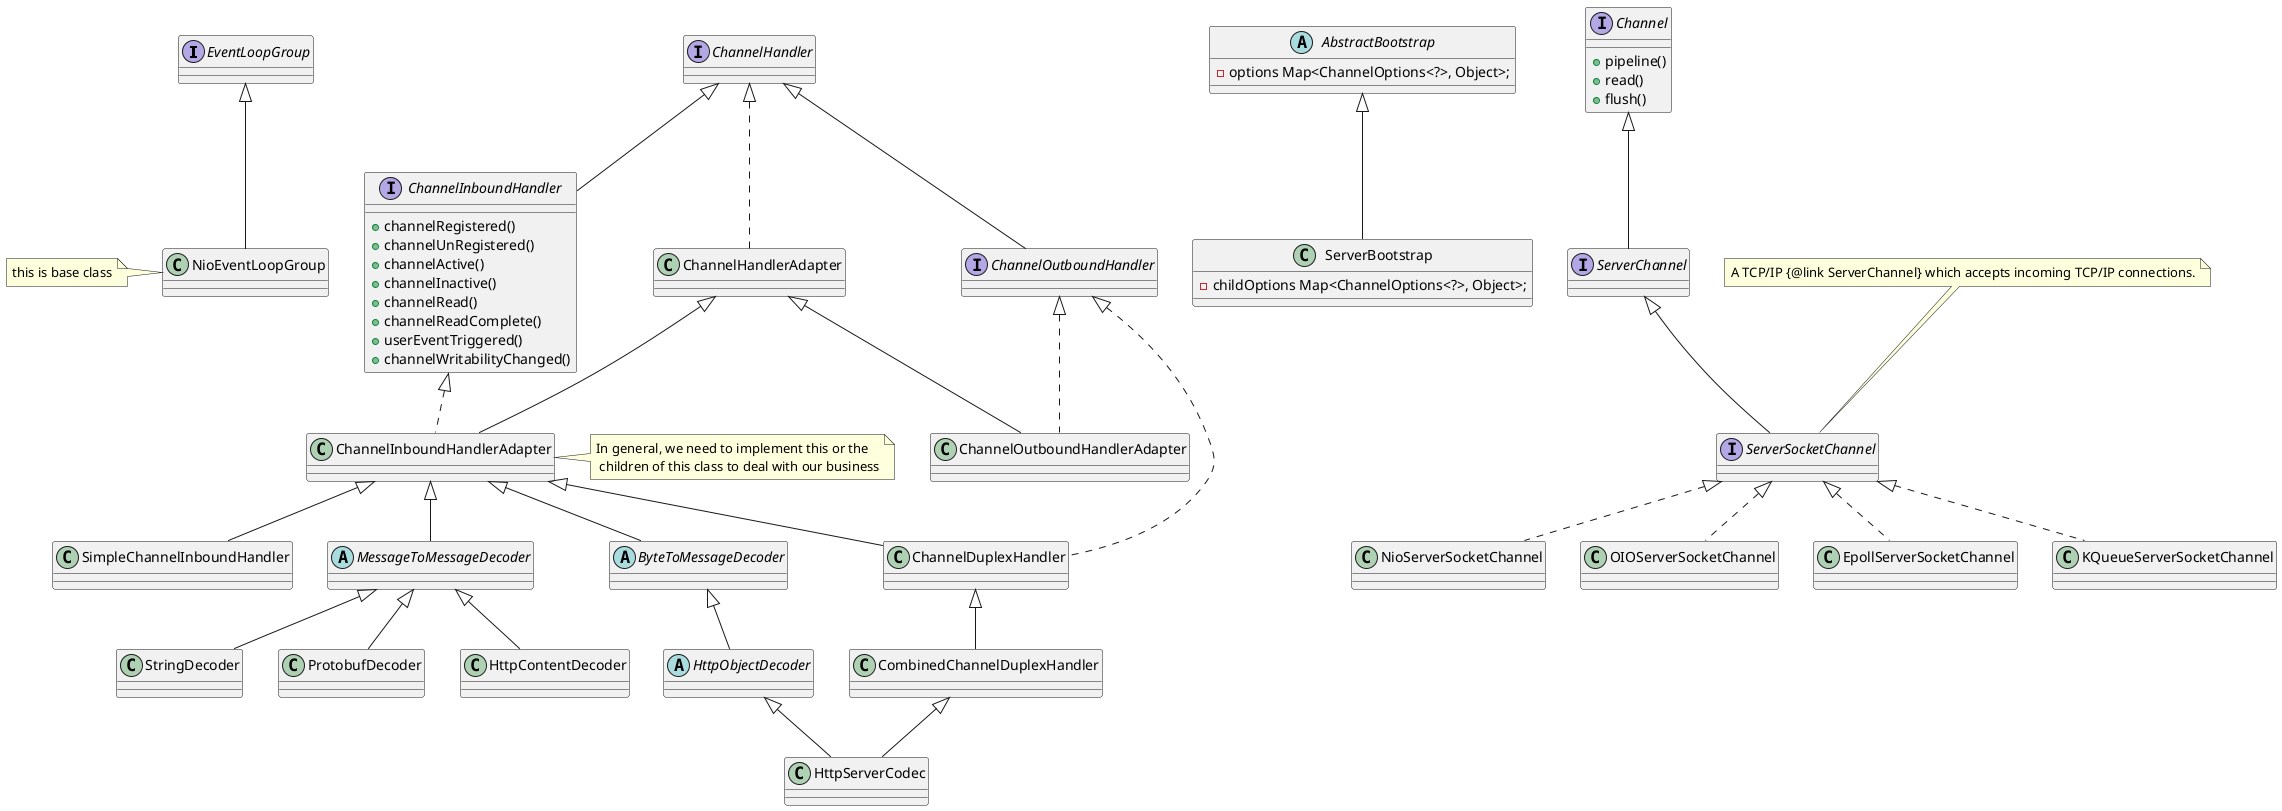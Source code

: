 @startuml
interface EventLoopGroup
class NioEventLoopGroup {
}

note left of NioEventLoopGroup: this is base class
EventLoopGroup <|-- NioEventLoopGroup

abstract AbstractBootstrap {
    -options Map<ChannelOptions<?>, Object>;
}
class ServerBootstrap {
    -childOptions Map<ChannelOptions<?>, Object>;
}
AbstractBootstrap <|-- ServerBootstrap

interface Channel {
    +pipeline()
    +read()
    +flush()
}
interface ServerChannel
interface ServerSocketChannel
note top of ServerSocketChannel: A TCP/IP {@link ServerChannel} which accepts incoming TCP/IP connections.

class NioServerSocketChannel
class OIOServerSocketChannel
class EpollServerSocketChannel
class KQueueServerSocketChannel

Channel <|-- ServerChannel
ServerChannel <|-- ServerSocketChannel
ServerSocketChannel <|.. NioServerSocketChannel
ServerSocketChannel <|.. OIOServerSocketChannel
ServerSocketChannel <|.. EpollServerSocketChannel
ServerSocketChannel <|.. KQueueServerSocketChannel

interface ChannelHandler
class ChannelHandlerAdapter
interface ChannelOutboundHandler
interface ChannelInboundHandler {
    +channelRegistered()
    +channelUnRegistered()
    +channelActive()
    +channelInactive()
    +channelRead()
    +channelReadComplete()
    +userEventTriggered()
    +channelWritabilityChanged()
}
class ChannelOutboundHandlerAdapter

class ChannelInboundHandlerAdapter
class SimpleChannelInboundHandler
abstract class MessageToMessageDecoder
class StringDecoder
class ProtobufDecoder
class HttpContentDecoder

abstract class ByteToMessageDecoder
abstract class HttpObjectDecoder
class HttpServerCodec

HttpObjectDecoder <|-- HttpServerCodec
ByteToMessageDecoder <|-- HttpObjectDecoder

note right of ChannelInboundHandlerAdapter: In general, we need to implement this or the \n children of this class to deal with our business

ChannelHandler <|.. ChannelHandlerAdapter
ChannelHandler <|-- ChannelOutboundHandler
ChannelHandler <|-- ChannelInboundHandler
ChannelHandlerAdapter <|-- ChannelOutboundHandlerAdapter
ChannelHandlerAdapter <|-- ChannelInboundHandlerAdapter
ChannelInboundHandler <|.. ChannelInboundHandlerAdapter
ChannelOutboundHandler <|.. ChannelOutboundHandlerAdapter
ChannelInboundHandlerAdapter <|-- SimpleChannelInboundHandler
ChannelInboundHandlerAdapter <|-- MessageToMessageDecoder
MessageToMessageDecoder <|-- StringDecoder
MessageToMessageDecoder <|-- ProtobufDecoder
MessageToMessageDecoder <|-- HttpContentDecoder
ChannelInboundHandlerAdapter <|-- ByteToMessageDecoder

CombinedChannelDuplexHandler <|-- HttpServerCodec
ChannelDuplexHandler <|-- CombinedChannelDuplexHandler
ChannelInboundHandlerAdapter <|-- ChannelDuplexHandler
ChannelOutboundHandler <|.. ChannelDuplexHandler

@enduml